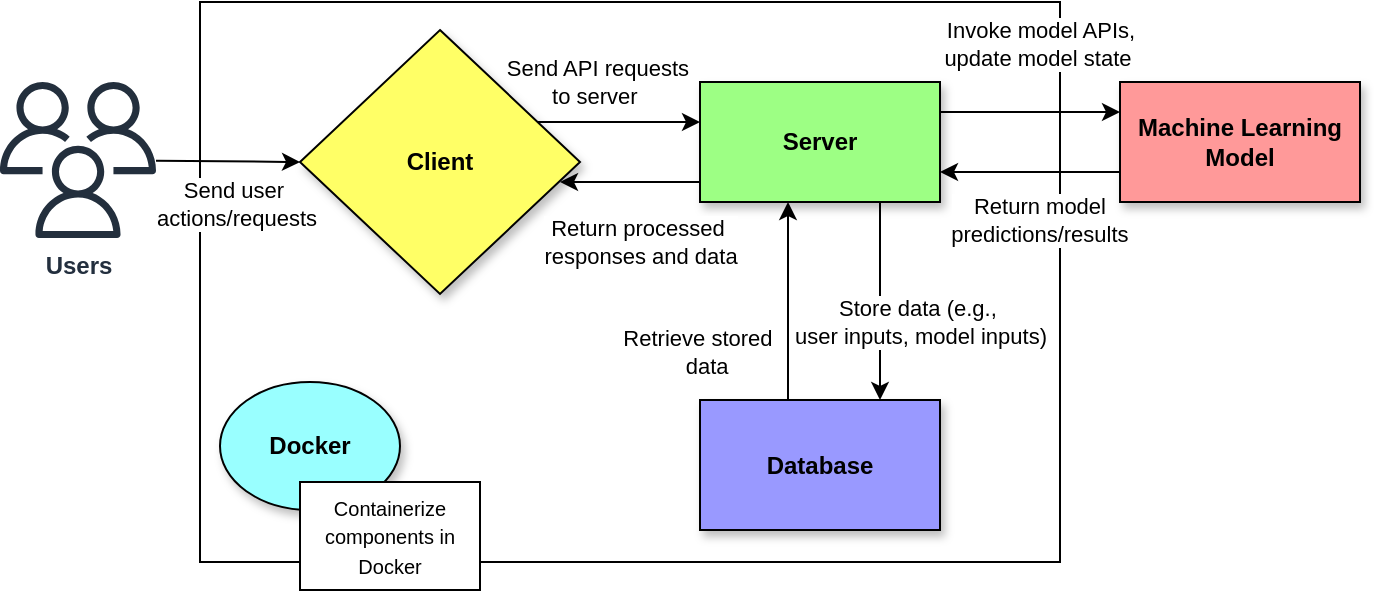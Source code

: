 <mxfile>
    <diagram id="99Ompd47GGgC5-i2TtAw" name="Page-1">
        <mxGraphModel dx="849" dy="400" grid="1" gridSize="10" guides="1" tooltips="1" connect="1" arrows="1" fold="1" page="1" pageScale="1" pageWidth="850" pageHeight="1100" math="0" shadow="0">
            <root>
                <mxCell id="0"/>
                <mxCell id="1" parent="0"/>
                <mxCell id="23" value="" style="whiteSpace=wrap;html=1;fillColor=none;shadow=0;strokeColor=default;" parent="1" vertex="1">
                    <mxGeometry x="130" y="220" width="430" height="280" as="geometry"/>
                </mxCell>
                <mxCell id="5" value="" style="edgeStyle=none;html=1;entryX=0;entryY=0.5;entryDx=0;entryDy=0;" parent="1" source="4" target="28" edge="1">
                    <mxGeometry x="-0.111" y="19" relative="1" as="geometry">
                        <mxPoint x="93" y="318.52" as="sourcePoint"/>
                        <mxPoint as="offset"/>
                        <mxPoint x="170" y="319" as="targetPoint"/>
                    </mxGeometry>
                </mxCell>
                <mxCell id="34" value="Send user&amp;nbsp;&lt;div&gt;actions/requests&lt;/div&gt;" style="edgeLabel;html=1;align=center;verticalAlign=middle;resizable=0;points=[];" vertex="1" connectable="0" parent="5">
                    <mxGeometry x="-0.262" relative="1" as="geometry">
                        <mxPoint x="13" y="21" as="offset"/>
                    </mxGeometry>
                </mxCell>
                <mxCell id="7" style="edgeStyle=none;html=1;" parent="1" edge="1">
                    <mxGeometry relative="1" as="geometry">
                        <mxPoint x="270" y="280" as="sourcePoint"/>
                        <mxPoint x="380" y="280" as="targetPoint"/>
                    </mxGeometry>
                </mxCell>
                <mxCell id="38" value="Send API requests&amp;nbsp;&lt;div&gt;to server&amp;nbsp;&amp;nbsp;&lt;/div&gt;" style="edgeLabel;html=1;align=center;verticalAlign=middle;resizable=0;points=[];" vertex="1" connectable="0" parent="7">
                    <mxGeometry x="-0.135" y="2" relative="1" as="geometry">
                        <mxPoint x="12" y="-18" as="offset"/>
                    </mxGeometry>
                </mxCell>
                <mxCell id="4" value="&lt;b&gt;Users&lt;/b&gt;" style="sketch=0;outlineConnect=0;fontColor=#232F3E;gradientColor=none;fillColor=#232F3D;strokeColor=none;dashed=0;verticalLabelPosition=bottom;verticalAlign=top;align=center;html=1;fontSize=12;fontStyle=0;aspect=fixed;pointerEvents=1;shape=mxgraph.aws4.users;shadow=0;" parent="1" vertex="1">
                    <mxGeometry x="30" y="260" width="78" height="78" as="geometry"/>
                </mxCell>
                <mxCell id="12" style="edgeStyle=none;html=1;exitX=1;exitY=0.25;exitDx=0;exitDy=0;entryX=0;entryY=0.25;entryDx=0;entryDy=0;" parent="1" source="6" target="10" edge="1">
                    <mxGeometry relative="1" as="geometry"/>
                </mxCell>
                <mxCell id="13" value="Invoke model APIs,&lt;div&gt;update model state&amp;nbsp;&lt;/div&gt;" style="edgeLabel;html=1;align=center;verticalAlign=middle;resizable=0;points=[];" parent="12" vertex="1" connectable="0">
                    <mxGeometry x="-0.053" y="4" relative="1" as="geometry">
                        <mxPoint x="7" y="-30" as="offset"/>
                    </mxGeometry>
                </mxCell>
                <mxCell id="30" style="edgeStyle=none;html=1;exitX=0.75;exitY=1;exitDx=0;exitDy=0;entryX=0.75;entryY=0;entryDx=0;entryDy=0;" edge="1" parent="1" source="6" target="11">
                    <mxGeometry relative="1" as="geometry"/>
                </mxCell>
                <mxCell id="6" value="&lt;b&gt;Server&lt;/b&gt;" style="whiteSpace=wrap;html=1;fillColor=#9DFF84;shadow=1;" parent="1" vertex="1">
                    <mxGeometry x="380" y="260" width="120" height="60" as="geometry"/>
                </mxCell>
                <mxCell id="17" style="edgeStyle=none;html=1;exitX=0;exitY=0.75;exitDx=0;exitDy=0;entryX=1;entryY=0.75;entryDx=0;entryDy=0;" parent="1" source="10" target="6" edge="1">
                    <mxGeometry relative="1" as="geometry"/>
                </mxCell>
                <mxCell id="18" value="Return model&amp;nbsp;&lt;div&gt;predictions/results&lt;span style=&quot;background-color: light-dark(#ffffff, var(--ge-dark-color, #121212));&quot;&gt;&amp;nbsp;&lt;/span&gt;&lt;/div&gt;" style="edgeLabel;html=1;align=center;verticalAlign=middle;resizable=0;points=[];" parent="17" vertex="1" connectable="0">
                    <mxGeometry x="-0.306" y="-2" relative="1" as="geometry">
                        <mxPoint x="-8" y="26" as="offset"/>
                    </mxGeometry>
                </mxCell>
                <mxCell id="10" value="&lt;b&gt;Machine Learning Model&lt;/b&gt;" style="whiteSpace=wrap;html=1;shadow=1;fillColor=#FF9999;" parent="1" vertex="1">
                    <mxGeometry x="590" y="260" width="120" height="60" as="geometry"/>
                </mxCell>
                <mxCell id="31" style="edgeStyle=none;html=1;exitX=0.25;exitY=0;exitDx=0;exitDy=0;" edge="1" parent="1">
                    <mxGeometry relative="1" as="geometry">
                        <mxPoint x="424" y="424" as="sourcePoint"/>
                        <mxPoint x="424" y="320" as="targetPoint"/>
                    </mxGeometry>
                </mxCell>
                <mxCell id="36" value="Store data (e.g.,&amp;nbsp;&lt;div&gt;user inputs, model inputs)&lt;/div&gt;" style="edgeLabel;html=1;align=center;verticalAlign=middle;resizable=0;points=[];" vertex="1" connectable="0" parent="31">
                    <mxGeometry x="-0.132" y="-2" relative="1" as="geometry">
                        <mxPoint x="64" y="1" as="offset"/>
                    </mxGeometry>
                </mxCell>
                <mxCell id="42" value="Retrieve stored&amp;nbsp;&lt;div&gt;&amp;nbsp; data&lt;/div&gt;" style="edgeLabel;html=1;align=center;verticalAlign=middle;resizable=0;points=[];" vertex="1" connectable="0" parent="31">
                    <mxGeometry x="-0.377" y="1" relative="1" as="geometry">
                        <mxPoint x="-43" y="3" as="offset"/>
                    </mxGeometry>
                </mxCell>
                <mxCell id="11" value="&lt;div&gt;&lt;b style=&quot;background-color: transparent;&quot;&gt;Database&lt;/b&gt;&lt;/div&gt;" style="whiteSpace=wrap;html=1;shadow=1;fillColor=#9999FF;" parent="1" vertex="1">
                    <mxGeometry x="380" y="419" width="120" height="65" as="geometry"/>
                </mxCell>
                <mxCell id="28" value="&lt;b&gt;Client&lt;/b&gt;" style="rhombus;whiteSpace=wrap;html=1;fillColor=#FFFF66;shadow=1;" vertex="1" parent="1">
                    <mxGeometry x="180" y="234" width="140" height="132" as="geometry"/>
                </mxCell>
                <mxCell id="29" value="&lt;b&gt;Docker&lt;/b&gt;" style="ellipse;whiteSpace=wrap;html=1;shadow=1;fillColor=#99FFFF;" vertex="1" parent="1">
                    <mxGeometry x="140" y="410" width="90" height="64" as="geometry"/>
                </mxCell>
                <mxCell id="32" value="&lt;font style=&quot;font-size: 10px;&quot;&gt;Containerize components in Docker&lt;/font&gt;" style="whiteSpace=wrap;html=1;align=center;" vertex="1" parent="1">
                    <mxGeometry x="180" y="460" width="90" height="54" as="geometry"/>
                </mxCell>
                <mxCell id="9" value="Return processed&amp;nbsp;&lt;div&gt;&lt;span style=&quot;background-color: light-dark(#ffffff, var(--ge-dark-color, #121212));&quot;&gt;responses and d&lt;/span&gt;&lt;span style=&quot;background-color: light-dark(#ffffff, var(--ge-dark-color, #121212));&quot;&gt;ata&lt;/span&gt;&lt;/div&gt;" style="edgeStyle=none;html=1;" parent="1" edge="1">
                    <mxGeometry x="-0.143" y="30" relative="1" as="geometry">
                        <mxPoint as="offset"/>
                        <mxPoint x="380" y="310" as="sourcePoint"/>
                        <mxPoint x="310" y="310" as="targetPoint"/>
                    </mxGeometry>
                </mxCell>
            </root>
        </mxGraphModel>
    </diagram>
</mxfile>